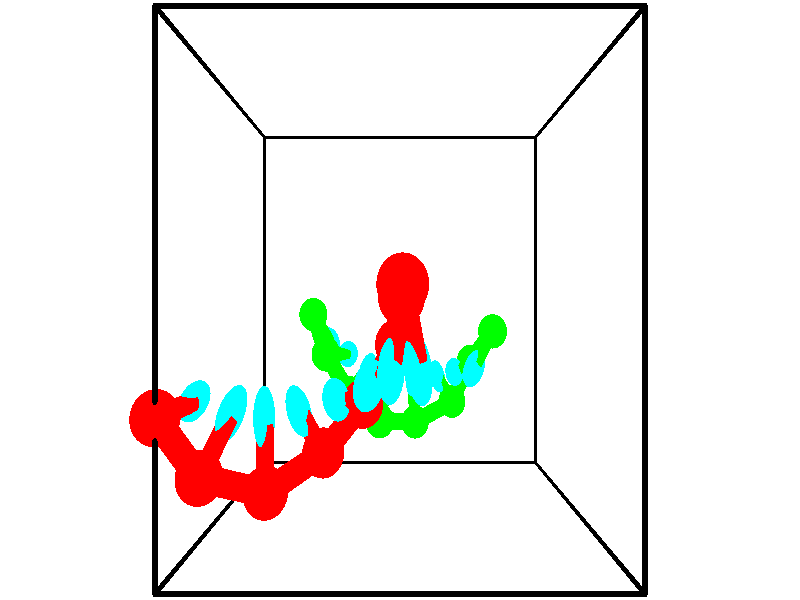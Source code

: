 // switches for output
#declare DRAW_BASES = 1; // possible values are 0, 1; only relevant for DNA ribbons
#declare DRAW_BASES_TYPE = 3; // possible values are 1, 2, 3; only relevant for DNA ribbons
#declare DRAW_FOG = 0; // set to 1 to enable fog

#include "colors.inc"

#include "transforms.inc"
background { rgb <1, 1, 1>}

#default {
   normal{
       ripples 0.25
       frequency 0.20
       turbulence 0.2
       lambda 5
   }
	finish {
		phong 0.1
		phong_size 40.
	}
}

// original window dimensions: 1024x640


// camera settings

camera {
	sky <-0, 1, 0>
	up <-0, 1, 0>
	right 1.6 * <1, 0, 0>
	location <2.5, 2.5, 11.1562>
	look_at <2.5, 2.5, 2.5>
	direction <0, 0, -8.6562>
	angle 67.0682
}


# declare cpy_camera_pos = <2.5, 2.5, 11.1562>;
# if (DRAW_FOG = 1)
fog {
	fog_type 2
	up vnormalize(cpy_camera_pos)
	color rgbt<1,1,1,0.3>
	distance 1e-5
	fog_alt 3e-3
	fog_offset 4
}
# end


// LIGHTS

# declare lum = 6;
global_settings {
	ambient_light rgb lum * <0.05, 0.05, 0.05>
	max_trace_level 15
}# declare cpy_direct_light_amount = 0.25;
light_source
{	1000 * <-1, -1, 1>,
	rgb lum * cpy_direct_light_amount
	parallel
}

light_source
{	1000 * <1, 1, -1>,
	rgb lum * cpy_direct_light_amount
	parallel
}

// strand 0

// nucleotide -1

// particle -1
sphere {
	<-0.064272, 1.470214, 4.829977> 0.250000
	pigment { color rgbt <1,0,0,0> }
	no_shadow
}
cylinder {
	<0.039925, 1.499851, 4.444925>,  <0.102443, 1.517633, 4.213894>, 0.100000
	pigment { color rgbt <1,0,0,0> }
	no_shadow
}
cylinder {
	<0.039925, 1.499851, 4.444925>,  <-0.064272, 1.470214, 4.829977>, 0.100000
	pigment { color rgbt <1,0,0,0> }
	no_shadow
}

// particle -1
sphere {
	<0.039925, 1.499851, 4.444925> 0.100000
	pigment { color rgbt <1,0,0,0> }
	no_shadow
}
sphere {
	0, 1
	scale<0.080000,0.200000,0.300000>
	matrix <0.953974, -0.173198, 0.244820,
		-0.148585, -0.982096, -0.115799,
		0.260493, 0.074093, -0.962629,
		0.118072, 1.522079, 4.156137>
	pigment { color rgbt <0,1,1,0> }
	no_shadow
}
cylinder {
	<0.329820, 0.895927, 4.632524>,  <-0.064272, 1.470214, 4.829977>, 0.130000
	pigment { color rgbt <1,0,0,0> }
	no_shadow
}

// nucleotide -1

// particle -1
sphere {
	<0.329820, 0.895927, 4.632524> 0.250000
	pigment { color rgbt <1,0,0,0> }
	no_shadow
}
cylinder {
	<0.464523, 1.193651, 4.401839>,  <0.545345, 1.372286, 4.263429>, 0.100000
	pigment { color rgbt <1,0,0,0> }
	no_shadow
}
cylinder {
	<0.464523, 1.193651, 4.401839>,  <0.329820, 0.895927, 4.632524>, 0.100000
	pigment { color rgbt <1,0,0,0> }
	no_shadow
}

// particle -1
sphere {
	<0.464523, 1.193651, 4.401839> 0.100000
	pigment { color rgbt <1,0,0,0> }
	no_shadow
}
sphere {
	0, 1
	scale<0.080000,0.200000,0.300000>
	matrix <0.901174, -0.077252, 0.426517,
		0.272909, -0.663351, -0.696768,
		0.336757, 0.744310, -0.576712,
		0.565551, 1.416944, 4.228826>
	pigment { color rgbt <0,1,1,0> }
	no_shadow
}
cylinder {
	<0.983249, 0.687426, 4.351630>,  <0.329820, 0.895927, 4.632524>, 0.130000
	pigment { color rgbt <1,0,0,0> }
	no_shadow
}

// nucleotide -1

// particle -1
sphere {
	<0.983249, 0.687426, 4.351630> 0.250000
	pigment { color rgbt <1,0,0,0> }
	no_shadow
}
cylinder {
	<0.971558, 1.086786, 4.332267>,  <0.964543, 1.326402, 4.320649>, 0.100000
	pigment { color rgbt <1,0,0,0> }
	no_shadow
}
cylinder {
	<0.971558, 1.086786, 4.332267>,  <0.983249, 0.687426, 4.351630>, 0.100000
	pigment { color rgbt <1,0,0,0> }
	no_shadow
}

// particle -1
sphere {
	<0.971558, 1.086786, 4.332267> 0.100000
	pigment { color rgbt <1,0,0,0> }
	no_shadow
}
sphere {
	0, 1
	scale<0.080000,0.200000,0.300000>
	matrix <0.955115, 0.042177, 0.293218,
		0.294791, -0.037664, -0.954819,
		-0.029227, 0.998400, -0.048407,
		0.962789, 1.386306, 4.317745>
	pigment { color rgbt <0,1,1,0> }
	no_shadow
}
cylinder {
	<1.577972, 0.970520, 3.906612>,  <0.983249, 0.687426, 4.351630>, 0.130000
	pigment { color rgbt <1,0,0,0> }
	no_shadow
}

// nucleotide -1

// particle -1
sphere {
	<1.577972, 0.970520, 3.906612> 0.250000
	pigment { color rgbt <1,0,0,0> }
	no_shadow
}
cylinder {
	<1.457039, 1.248089, 4.168014>,  <1.384479, 1.414630, 4.324854>, 0.100000
	pigment { color rgbt <1,0,0,0> }
	no_shadow
}
cylinder {
	<1.457039, 1.248089, 4.168014>,  <1.577972, 0.970520, 3.906612>, 0.100000
	pigment { color rgbt <1,0,0,0> }
	no_shadow
}

// particle -1
sphere {
	<1.457039, 1.248089, 4.168014> 0.100000
	pigment { color rgbt <1,0,0,0> }
	no_shadow
}
sphere {
	0, 1
	scale<0.080000,0.200000,0.300000>
	matrix <0.944720, 0.126880, 0.302334,
		0.126880, 0.708783, -0.693922,
		-0.302334, 0.693922, 0.653503,
		1.366339, 1.456266, 4.364064>
	pigment { color rgbt <0,1,1,0> }
	no_shadow
}
cylinder {
	<2.046372, 1.450703, 3.828074>,  <1.577972, 0.970520, 3.906612>, 0.130000
	pigment { color rgbt <1,0,0,0> }
	no_shadow
}

// nucleotide -1

// particle -1
sphere {
	<2.046372, 1.450703, 3.828074> 0.250000
	pigment { color rgbt <1,0,0,0> }
	no_shadow
}
cylinder {
	<1.904404, 1.524195, 4.194740>,  <1.819223, 1.568290, 4.414740>, 0.100000
	pigment { color rgbt <1,0,0,0> }
	no_shadow
}
cylinder {
	<1.904404, 1.524195, 4.194740>,  <2.046372, 1.450703, 3.828074>, 0.100000
	pigment { color rgbt <1,0,0,0> }
	no_shadow
}

// particle -1
sphere {
	<1.904404, 1.524195, 4.194740> 0.100000
	pigment { color rgbt <1,0,0,0> }
	no_shadow
}
sphere {
	0, 1
	scale<0.080000,0.200000,0.300000>
	matrix <0.929757, 0.172032, 0.325509,
		-0.097891, 0.967806, -0.231882,
		-0.354921, 0.183730, 0.916665,
		1.797927, 1.579314, 4.469740>
	pigment { color rgbt <0,1,1,0> }
	no_shadow
}
cylinder {
	<2.460789, 2.068017, 4.144106>,  <2.046372, 1.450703, 3.828074>, 0.130000
	pigment { color rgbt <1,0,0,0> }
	no_shadow
}

// nucleotide -1

// particle -1
sphere {
	<2.460789, 2.068017, 4.144106> 0.250000
	pigment { color rgbt <1,0,0,0> }
	no_shadow
}
cylinder {
	<2.296158, 1.879324, 4.456022>,  <2.197379, 1.766108, 4.643172>, 0.100000
	pigment { color rgbt <1,0,0,0> }
	no_shadow
}
cylinder {
	<2.296158, 1.879324, 4.456022>,  <2.460789, 2.068017, 4.144106>, 0.100000
	pigment { color rgbt <1,0,0,0> }
	no_shadow
}

// particle -1
sphere {
	<2.296158, 1.879324, 4.456022> 0.100000
	pigment { color rgbt <1,0,0,0> }
	no_shadow
}
sphere {
	0, 1
	scale<0.080000,0.200000,0.300000>
	matrix <0.813523, 0.195539, 0.547673,
		-0.410834, 0.859787, 0.303285,
		-0.411578, -0.471731, 0.779790,
		2.172684, 1.737805, 4.689960>
	pigment { color rgbt <0,1,1,0> }
	no_shadow
}
cylinder {
	<2.516272, 2.523722, 4.712621>,  <2.460789, 2.068017, 4.144106>, 0.130000
	pigment { color rgbt <1,0,0,0> }
	no_shadow
}

// nucleotide -1

// particle -1
sphere {
	<2.516272, 2.523722, 4.712621> 0.250000
	pigment { color rgbt <1,0,0,0> }
	no_shadow
}
cylinder {
	<2.457481, 2.169579, 4.889046>,  <2.422207, 1.957092, 4.994901>, 0.100000
	pigment { color rgbt <1,0,0,0> }
	no_shadow
}
cylinder {
	<2.457481, 2.169579, 4.889046>,  <2.516272, 2.523722, 4.712621>, 0.100000
	pigment { color rgbt <1,0,0,0> }
	no_shadow
}

// particle -1
sphere {
	<2.457481, 2.169579, 4.889046> 0.100000
	pigment { color rgbt <1,0,0,0> }
	no_shadow
}
sphere {
	0, 1
	scale<0.080000,0.200000,0.300000>
	matrix <0.805120, 0.151955, 0.573317,
		-0.574613, 0.439373, 0.690486,
		-0.146977, -0.885359, 0.441063,
		2.413388, 1.903971, 5.021365>
	pigment { color rgbt <0,1,1,0> }
	no_shadow
}
cylinder {
	<2.526140, 2.624684, 5.442626>,  <2.516272, 2.523722, 4.712621>, 0.130000
	pigment { color rgbt <1,0,0,0> }
	no_shadow
}

// nucleotide -1

// particle -1
sphere {
	<2.526140, 2.624684, 5.442626> 0.250000
	pigment { color rgbt <1,0,0,0> }
	no_shadow
}
cylinder {
	<2.612953, 2.236624, 5.399349>,  <2.665041, 2.003788, 5.373383>, 0.100000
	pigment { color rgbt <1,0,0,0> }
	no_shadow
}
cylinder {
	<2.612953, 2.236624, 5.399349>,  <2.526140, 2.624684, 5.442626>, 0.100000
	pigment { color rgbt <1,0,0,0> }
	no_shadow
}

// particle -1
sphere {
	<2.612953, 2.236624, 5.399349> 0.100000
	pigment { color rgbt <1,0,0,0> }
	no_shadow
}
sphere {
	0, 1
	scale<0.080000,0.200000,0.300000>
	matrix <0.806923, 0.115927, 0.579168,
		-0.549337, -0.213002, 0.807997,
		0.217033, -0.970150, -0.108193,
		2.678063, 1.945579, 5.366891>
	pigment { color rgbt <0,1,1,0> }
	no_shadow
}
// strand 1

// nucleotide -1

// particle -1
sphere {
	<4.118370, 2.043545, 0.598581> 0.250000
	pigment { color rgbt <0,1,0,0> }
	no_shadow
}
cylinder {
	<3.911690, 1.751198, 0.776953>,  <3.787682, 1.575789, 0.883976>, 0.100000
	pigment { color rgbt <0,1,0,0> }
	no_shadow
}
cylinder {
	<3.911690, 1.751198, 0.776953>,  <4.118370, 2.043545, 0.598581>, 0.100000
	pigment { color rgbt <0,1,0,0> }
	no_shadow
}

// particle -1
sphere {
	<3.911690, 1.751198, 0.776953> 0.100000
	pigment { color rgbt <0,1,0,0> }
	no_shadow
}
sphere {
	0, 1
	scale<0.080000,0.200000,0.300000>
	matrix <-0.580463, -0.083820, -0.809961,
		0.629353, -0.677352, -0.380932,
		-0.516699, -0.730868, 0.445930,
		3.756680, 1.531937, 0.910732>
	pigment { color rgbt <0,1,1,0> }
	no_shadow
}
cylinder {
	<3.799906, 1.562329, 0.012977>,  <4.118370, 2.043545, 0.598581>, 0.130000
	pigment { color rgbt <0,1,0,0> }
	no_shadow
}

// nucleotide -1

// particle -1
sphere {
	<3.799906, 1.562329, 0.012977> 0.250000
	pigment { color rgbt <0,1,0,0> }
	no_shadow
}
cylinder {
	<3.601418, 1.501350, 0.354860>,  <3.482325, 1.464764, 0.559990>, 0.100000
	pigment { color rgbt <0,1,0,0> }
	no_shadow
}
cylinder {
	<3.601418, 1.501350, 0.354860>,  <3.799906, 1.562329, 0.012977>, 0.100000
	pigment { color rgbt <0,1,0,0> }
	no_shadow
}

// particle -1
sphere {
	<3.601418, 1.501350, 0.354860> 0.100000
	pigment { color rgbt <0,1,0,0> }
	no_shadow
}
sphere {
	0, 1
	scale<0.080000,0.200000,0.300000>
	matrix <-0.804566, -0.289196, -0.518690,
		0.326250, -0.945053, 0.020852,
		-0.496220, -0.152446, 0.854708,
		3.452551, 1.455617, 0.611273>
	pigment { color rgbt <0,1,1,0> }
	no_shadow
}
cylinder {
	<3.461744, 0.928766, -0.053778>,  <3.799906, 1.562329, 0.012977>, 0.130000
	pigment { color rgbt <0,1,0,0> }
	no_shadow
}

// nucleotide -1

// particle -1
sphere {
	<3.461744, 0.928766, -0.053778> 0.250000
	pigment { color rgbt <0,1,0,0> }
	no_shadow
}
cylinder {
	<3.291931, 1.178776, 0.208250>,  <3.190043, 1.328782, 0.365467>, 0.100000
	pigment { color rgbt <0,1,0,0> }
	no_shadow
}
cylinder {
	<3.291931, 1.178776, 0.208250>,  <3.461744, 0.928766, -0.053778>, 0.100000
	pigment { color rgbt <0,1,0,0> }
	no_shadow
}

// particle -1
sphere {
	<3.291931, 1.178776, 0.208250> 0.100000
	pigment { color rgbt <0,1,0,0> }
	no_shadow
}
sphere {
	0, 1
	scale<0.080000,0.200000,0.300000>
	matrix <-0.859866, -0.051734, -0.507893,
		-0.283557, -0.778888, 0.559401,
		-0.424531, 0.625026, 0.655069,
		3.164572, 1.366283, 0.404771>
	pigment { color rgbt <0,1,1,0> }
	no_shadow
}
cylinder {
	<2.772208, 0.656413, 0.191262>,  <3.461744, 0.928766, -0.053778>, 0.130000
	pigment { color rgbt <0,1,0,0> }
	no_shadow
}

// nucleotide -1

// particle -1
sphere {
	<2.772208, 0.656413, 0.191262> 0.250000
	pigment { color rgbt <0,1,0,0> }
	no_shadow
}
cylinder {
	<2.746552, 1.046547, 0.275745>,  <2.731158, 1.280627, 0.326436>, 0.100000
	pigment { color rgbt <0,1,0,0> }
	no_shadow
}
cylinder {
	<2.746552, 1.046547, 0.275745>,  <2.772208, 0.656413, 0.191262>, 0.100000
	pigment { color rgbt <0,1,0,0> }
	no_shadow
}

// particle -1
sphere {
	<2.746552, 1.046547, 0.275745> 0.100000
	pigment { color rgbt <0,1,0,0> }
	no_shadow
}
sphere {
	0, 1
	scale<0.080000,0.200000,0.300000>
	matrix <-0.825896, 0.066920, -0.559837,
		-0.560162, -0.210346, 0.801233,
		-0.064141, 0.975334, 0.211210,
		2.727309, 1.339147, 0.339108>
	pigment { color rgbt <0,1,1,0> }
	no_shadow
}
cylinder {
	<2.143667, 0.720529, 0.508856>,  <2.772208, 0.656413, 0.191262>, 0.130000
	pigment { color rgbt <0,1,0,0> }
	no_shadow
}

// nucleotide -1

// particle -1
sphere {
	<2.143667, 0.720529, 0.508856> 0.250000
	pigment { color rgbt <0,1,0,0> }
	no_shadow
}
cylinder {
	<2.230469, 1.083904, 0.365944>,  <2.282550, 1.301929, 0.280197>, 0.100000
	pigment { color rgbt <0,1,0,0> }
	no_shadow
}
cylinder {
	<2.230469, 1.083904, 0.365944>,  <2.143667, 0.720529, 0.508856>, 0.100000
	pigment { color rgbt <0,1,0,0> }
	no_shadow
}

// particle -1
sphere {
	<2.230469, 1.083904, 0.365944> 0.100000
	pigment { color rgbt <0,1,0,0> }
	no_shadow
}
sphere {
	0, 1
	scale<0.080000,0.200000,0.300000>
	matrix <-0.851059, -0.003204, -0.525060,
		-0.478129, 0.418007, 0.772439,
		0.217004, 0.908438, -0.357280,
		2.295570, 1.356436, 0.258760>
	pigment { color rgbt <0,1,1,0> }
	no_shadow
}
cylinder {
	<1.615842, 1.148248, 0.673470>,  <2.143667, 0.720529, 0.508856>, 0.130000
	pigment { color rgbt <0,1,0,0> }
	no_shadow
}

// nucleotide -1

// particle -1
sphere {
	<1.615842, 1.148248, 0.673470> 0.250000
	pigment { color rgbt <0,1,0,0> }
	no_shadow
}
cylinder {
	<1.783897, 1.327137, 0.357628>,  <1.884731, 1.434470, 0.168123>, 0.100000
	pigment { color rgbt <0,1,0,0> }
	no_shadow
}
cylinder {
	<1.783897, 1.327137, 0.357628>,  <1.615842, 1.148248, 0.673470>, 0.100000
	pigment { color rgbt <0,1,0,0> }
	no_shadow
}

// particle -1
sphere {
	<1.783897, 1.327137, 0.357628> 0.100000
	pigment { color rgbt <0,1,0,0> }
	no_shadow
}
sphere {
	0, 1
	scale<0.080000,0.200000,0.300000>
	matrix <-0.895645, 0.064410, -0.440080,
		-0.145955, 0.892101, 0.427613,
		0.420139, 0.447222, -0.789605,
		1.909939, 1.461303, 0.120746>
	pigment { color rgbt <0,1,1,0> }
	no_shadow
}
cylinder {
	<1.209695, 1.711581, 0.629092>,  <1.615842, 1.148248, 0.673470>, 0.130000
	pigment { color rgbt <0,1,0,0> }
	no_shadow
}

// nucleotide -1

// particle -1
sphere {
	<1.209695, 1.711581, 0.629092> 0.250000
	pigment { color rgbt <0,1,0,0> }
	no_shadow
}
cylinder {
	<1.401703, 1.686756, 0.279068>,  <1.516907, 1.671861, 0.069054>, 0.100000
	pigment { color rgbt <0,1,0,0> }
	no_shadow
}
cylinder {
	<1.401703, 1.686756, 0.279068>,  <1.209695, 1.711581, 0.629092>, 0.100000
	pigment { color rgbt <0,1,0,0> }
	no_shadow
}

// particle -1
sphere {
	<1.401703, 1.686756, 0.279068> 0.100000
	pigment { color rgbt <0,1,0,0> }
	no_shadow
}
sphere {
	0, 1
	scale<0.080000,0.200000,0.300000>
	matrix <-0.876188, 0.015327, -0.481725,
		0.043309, 0.997955, -0.047021,
		0.480019, -0.062063, -0.875060,
		1.545709, 1.668137, 0.016550>
	pigment { color rgbt <0,1,1,0> }
	no_shadow
}
cylinder {
	<0.935594, 2.281332, 0.256156>,  <1.209695, 1.711581, 0.629092>, 0.130000
	pigment { color rgbt <0,1,0,0> }
	no_shadow
}

// nucleotide -1

// particle -1
sphere {
	<0.935594, 2.281332, 0.256156> 0.250000
	pigment { color rgbt <0,1,0,0> }
	no_shadow
}
cylinder {
	<1.086044, 2.023117, -0.009720>,  <1.176314, 1.868188, -0.169245>, 0.100000
	pigment { color rgbt <0,1,0,0> }
	no_shadow
}
cylinder {
	<1.086044, 2.023117, -0.009720>,  <0.935594, 2.281332, 0.256156>, 0.100000
	pigment { color rgbt <0,1,0,0> }
	no_shadow
}

// particle -1
sphere {
	<1.086044, 2.023117, -0.009720> 0.100000
	pigment { color rgbt <0,1,0,0> }
	no_shadow
}
sphere {
	0, 1
	scale<0.080000,0.200000,0.300000>
	matrix <-0.804139, 0.128965, -0.580283,
		0.460315, 0.752762, -0.470594,
		0.376125, -0.645537, -0.664690,
		1.198882, 1.829456, -0.209127>
	pigment { color rgbt <0,1,1,0> }
	no_shadow
}
// box output
cylinder {
	<0.000000, 0.000000, 0.000000>,  <5.000000, 0.000000, 0.000000>, 0.025000
	pigment { color rgbt <0,0,0,0> }
	no_shadow
}
cylinder {
	<0.000000, 0.000000, 0.000000>,  <0.000000, 5.000000, 0.000000>, 0.025000
	pigment { color rgbt <0,0,0,0> }
	no_shadow
}
cylinder {
	<0.000000, 0.000000, 0.000000>,  <0.000000, 0.000000, 5.000000>, 0.025000
	pigment { color rgbt <0,0,0,0> }
	no_shadow
}
cylinder {
	<5.000000, 5.000000, 5.000000>,  <0.000000, 5.000000, 5.000000>, 0.025000
	pigment { color rgbt <0,0,0,0> }
	no_shadow
}
cylinder {
	<5.000000, 5.000000, 5.000000>,  <5.000000, 0.000000, 5.000000>, 0.025000
	pigment { color rgbt <0,0,0,0> }
	no_shadow
}
cylinder {
	<5.000000, 5.000000, 5.000000>,  <5.000000, 5.000000, 0.000000>, 0.025000
	pigment { color rgbt <0,0,0,0> }
	no_shadow
}
cylinder {
	<0.000000, 0.000000, 5.000000>,  <0.000000, 5.000000, 5.000000>, 0.025000
	pigment { color rgbt <0,0,0,0> }
	no_shadow
}
cylinder {
	<0.000000, 0.000000, 5.000000>,  <5.000000, 0.000000, 5.000000>, 0.025000
	pigment { color rgbt <0,0,0,0> }
	no_shadow
}
cylinder {
	<5.000000, 5.000000, 0.000000>,  <0.000000, 5.000000, 0.000000>, 0.025000
	pigment { color rgbt <0,0,0,0> }
	no_shadow
}
cylinder {
	<5.000000, 5.000000, 0.000000>,  <5.000000, 0.000000, 0.000000>, 0.025000
	pigment { color rgbt <0,0,0,0> }
	no_shadow
}
cylinder {
	<5.000000, 0.000000, 5.000000>,  <5.000000, 0.000000, 0.000000>, 0.025000
	pigment { color rgbt <0,0,0,0> }
	no_shadow
}
cylinder {
	<0.000000, 5.000000, 0.000000>,  <0.000000, 5.000000, 5.000000>, 0.025000
	pigment { color rgbt <0,0,0,0> }
	no_shadow
}
// end of box output
